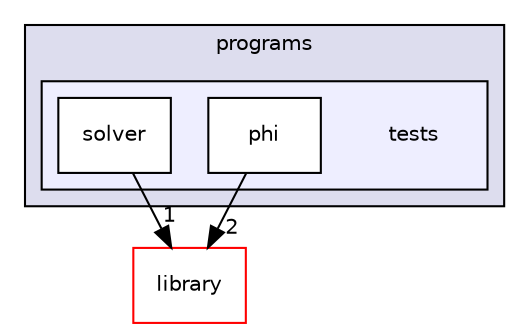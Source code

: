 digraph "/home/jose/devel/ben-jose/src/programs/tests" {
  compound=true
  node [ fontsize="10", fontname="Helvetica"];
  edge [ labelfontsize="10", labelfontname="Helvetica"];
  subgraph clusterdir_112bf70602a9e99a8a282959fe94778c {
    graph [ bgcolor="#ddddee", pencolor="black", label="programs" fontname="Helvetica", fontsize="10", URL="dir_112bf70602a9e99a8a282959fe94778c.html"]
  subgraph clusterdir_ffa17d43be4361e13a059c5f4239e577 {
    graph [ bgcolor="#eeeeff", pencolor="black", label="" URL="dir_ffa17d43be4361e13a059c5f4239e577.html"];
    dir_ffa17d43be4361e13a059c5f4239e577 [shape=plaintext label="tests"];
    dir_2c76ff5da33ec9d1f9e10dbe4bb43fcd [shape=box label="phi" color="black" fillcolor="white" style="filled" URL="dir_2c76ff5da33ec9d1f9e10dbe4bb43fcd.html"];
    dir_216c9c1800d7848846f2cec291ebbc1a [shape=box label="solver" color="black" fillcolor="white" style="filled" URL="dir_216c9c1800d7848846f2cec291ebbc1a.html"];
  }
  }
  dir_33f45cdec1a3925220ccec6ef1dd1d10 [shape=box label="library" fillcolor="white" style="filled" color="red" URL="dir_33f45cdec1a3925220ccec6ef1dd1d10.html"];
  dir_2c76ff5da33ec9d1f9e10dbe4bb43fcd->dir_33f45cdec1a3925220ccec6ef1dd1d10 [headlabel="2", labeldistance=1.5 headhref="dir_000017_000003.html"];
  dir_216c9c1800d7848846f2cec291ebbc1a->dir_33f45cdec1a3925220ccec6ef1dd1d10 [headlabel="1", labeldistance=1.5 headhref="dir_000018_000003.html"];
}
